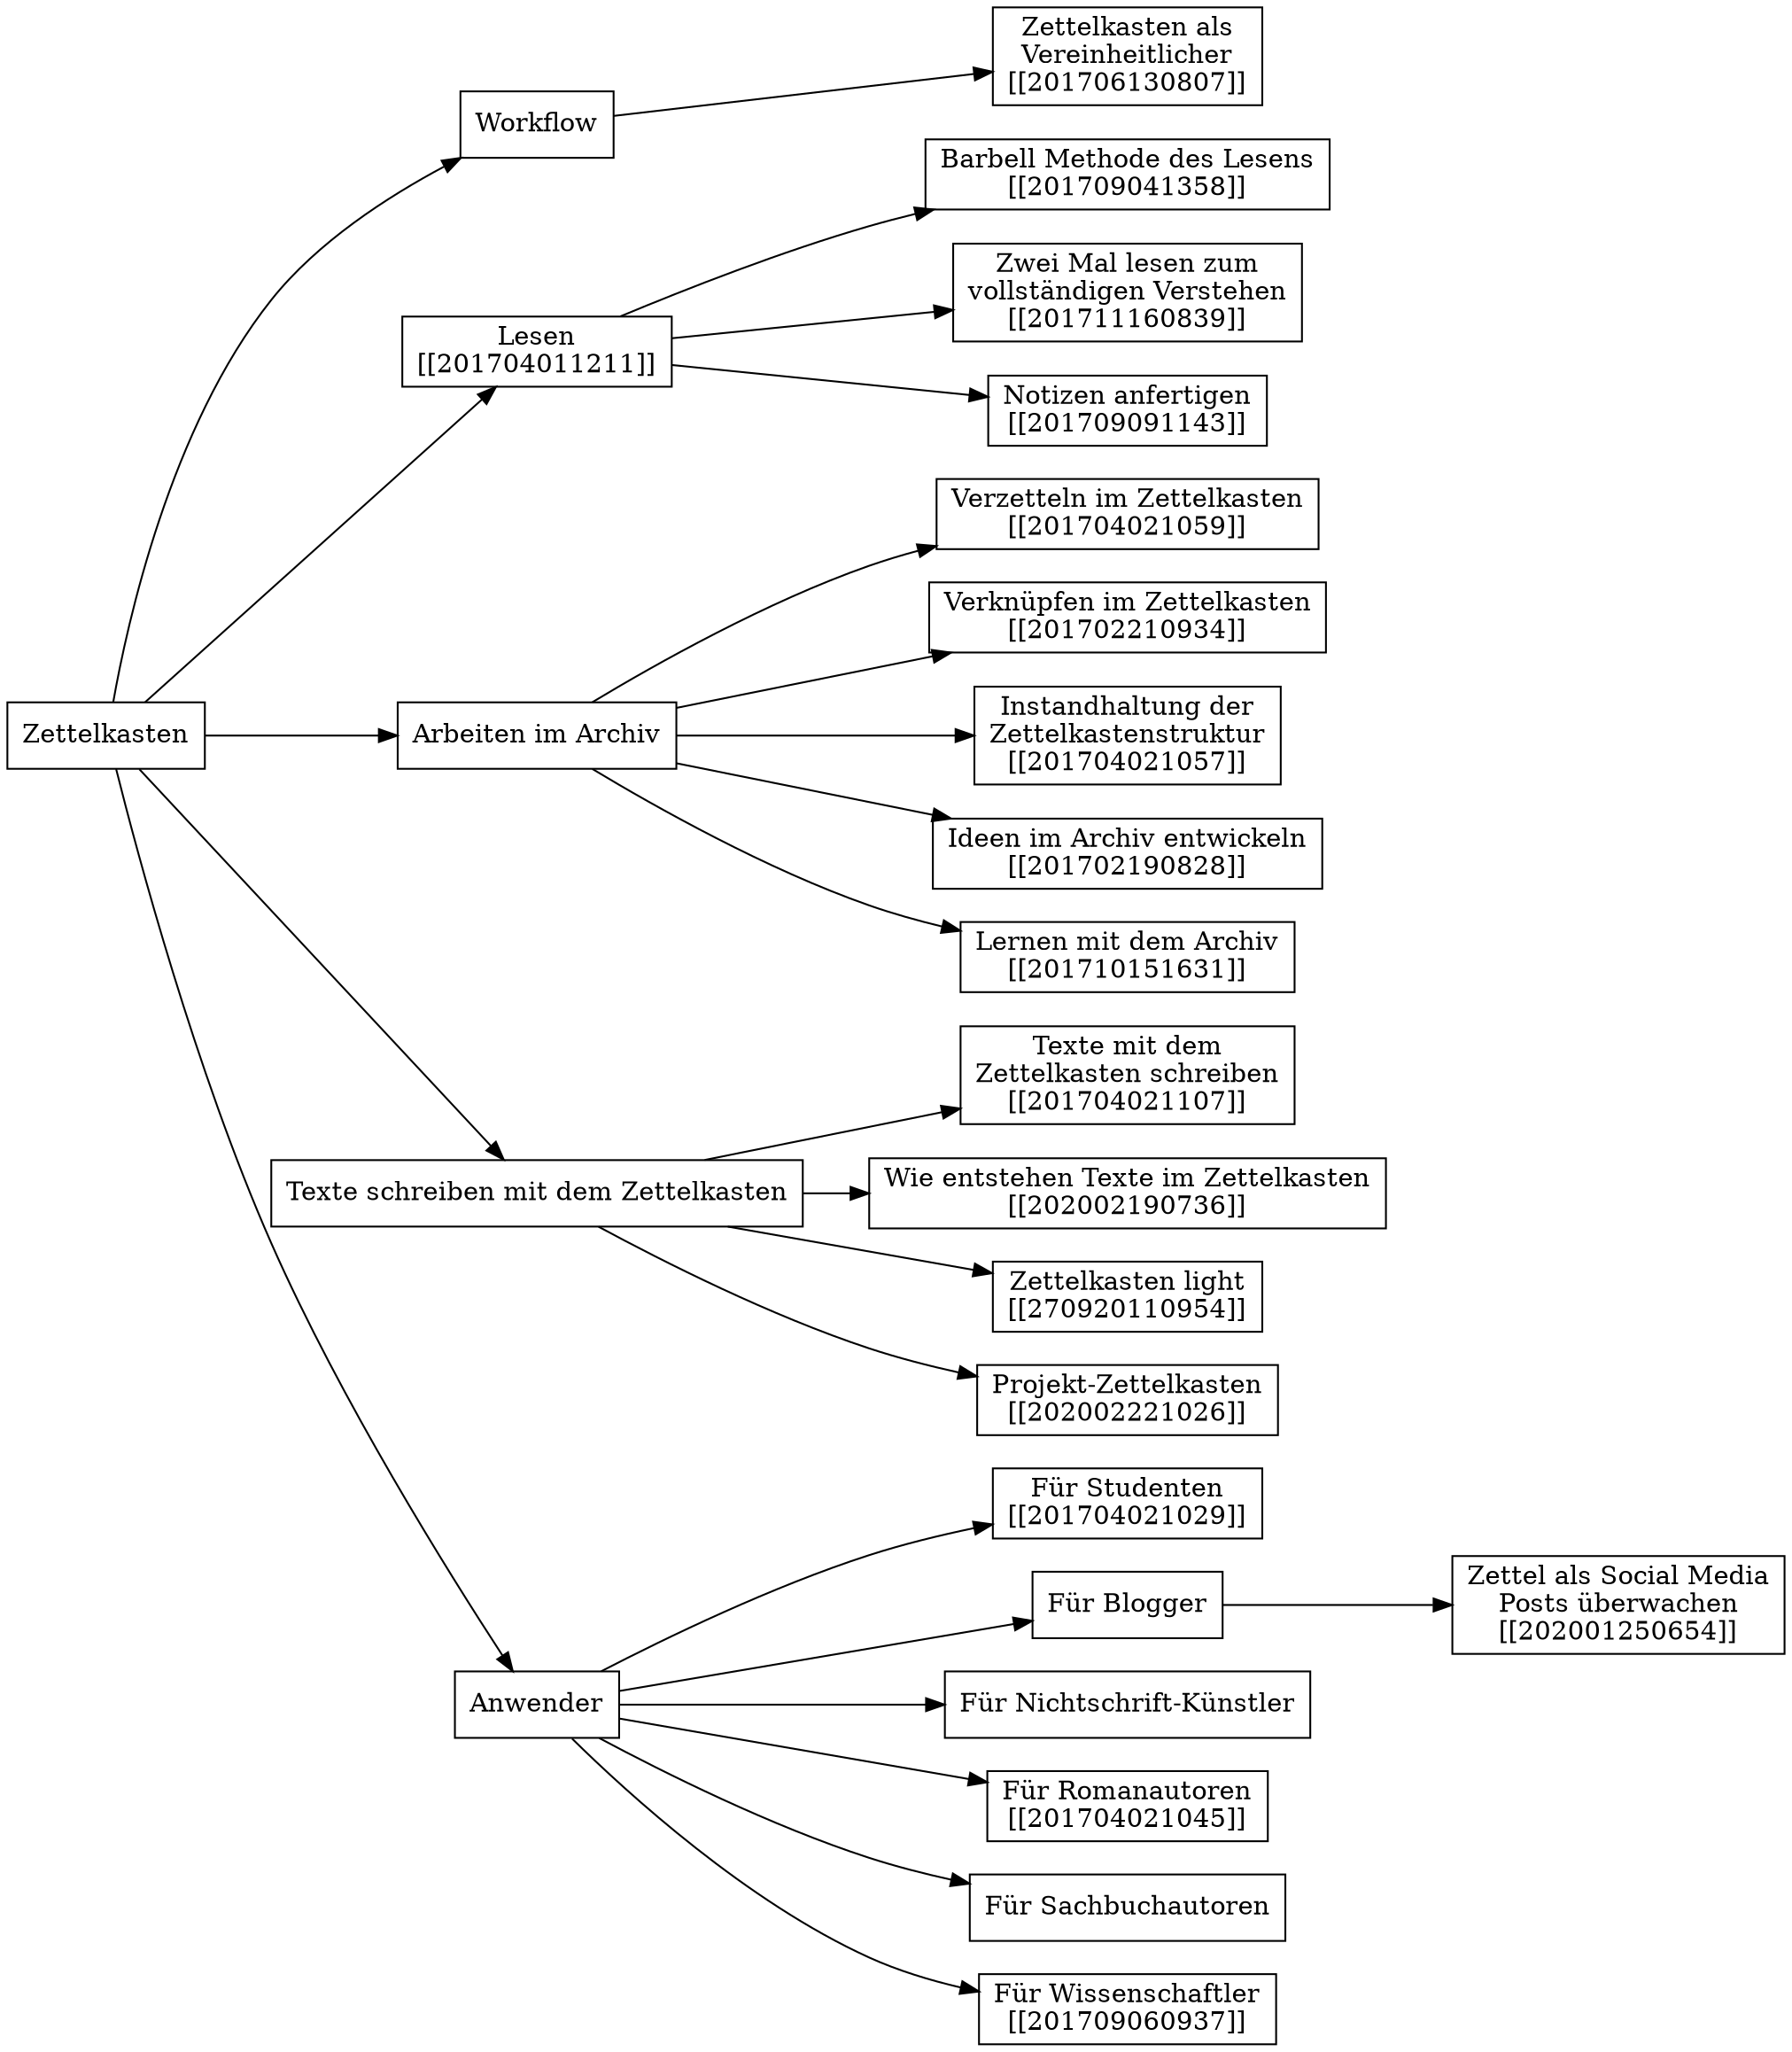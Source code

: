 digraph {
  rankdir=LR;
  ratio="compress";//ranksep="1.0 equally";
  splines=true;
  node [shape=box];
  "Zettelkasten" -> "Workflow";
  "Workflow" -> "Zettelkasten als\nVereinheitlicher\n[[201706130807]]";

  "Zettelkasten" -> "Lesen\n[[201704011211]]";

  "Lesen\n[[201704011211]]" -> "Barbell Methode des Lesens\n[[201709041358]]";
  "Lesen\n[[201704011211]]" -> "Zwei Mal lesen zum\nvollständigen Verstehen\n[[201711160839]]";
  "Lesen\n[[201704011211]]" -> "Notizen anfertigen\n[[201709091143]]";

  "Zettelkasten" -> "Arbeiten im Archiv";
  "Arbeiten im Archiv" -> "Verzetteln im Zettelkasten\n[[201704021059]]";
  "Arbeiten im Archiv" -> "Verknüpfen im Zettelkasten\n[[201702210934]]";
  "Arbeiten im Archiv" -> "Instandhaltung der\nZettelkastenstruktur\n[[201704021057]]";
  "Arbeiten im Archiv" -> "Ideen im Archiv entwickeln\n[[201702190828]]";
  "Arbeiten im Archiv" -> "Lernen mit dem Archiv\n[[201710151631]]";

  "Zettelkasten" -> "Texte schreiben mit dem Zettelkasten";
  "Texte schreiben mit dem Zettelkasten" -> "Texte mit dem\nZettelkasten schreiben\n[[201704021107]]"
  "Texte schreiben mit dem Zettelkasten" -> "Wie entstehen Texte im Zettelkasten\n[[202002190736]]"
  "Texte schreiben mit dem Zettelkasten" -> "Zettelkasten light\n[[270920110954]]"
  "Texte schreiben mit dem Zettelkasten" -> "Projekt-Zettelkasten\n[[202002221026]]"

  "Zettelkasten" -> "Anwender";
  "Anwender" -> "Für Studenten\n[[201704021029]]";
  "Anwender" -> "Für Blogger" -> "Zettel als Social Media\nPosts überwachen\n[[202001250654]]";
  "Anwender" -> "Für Nichtschrift-Künstler";
  "Anwender" -> "Für Romanautoren\n[[201704021045]]";
  "Anwender" -> "Für Sachbuchautoren";
  "Anwender" -> "Für Wissenschaftler\n[[201709060937]]";
}